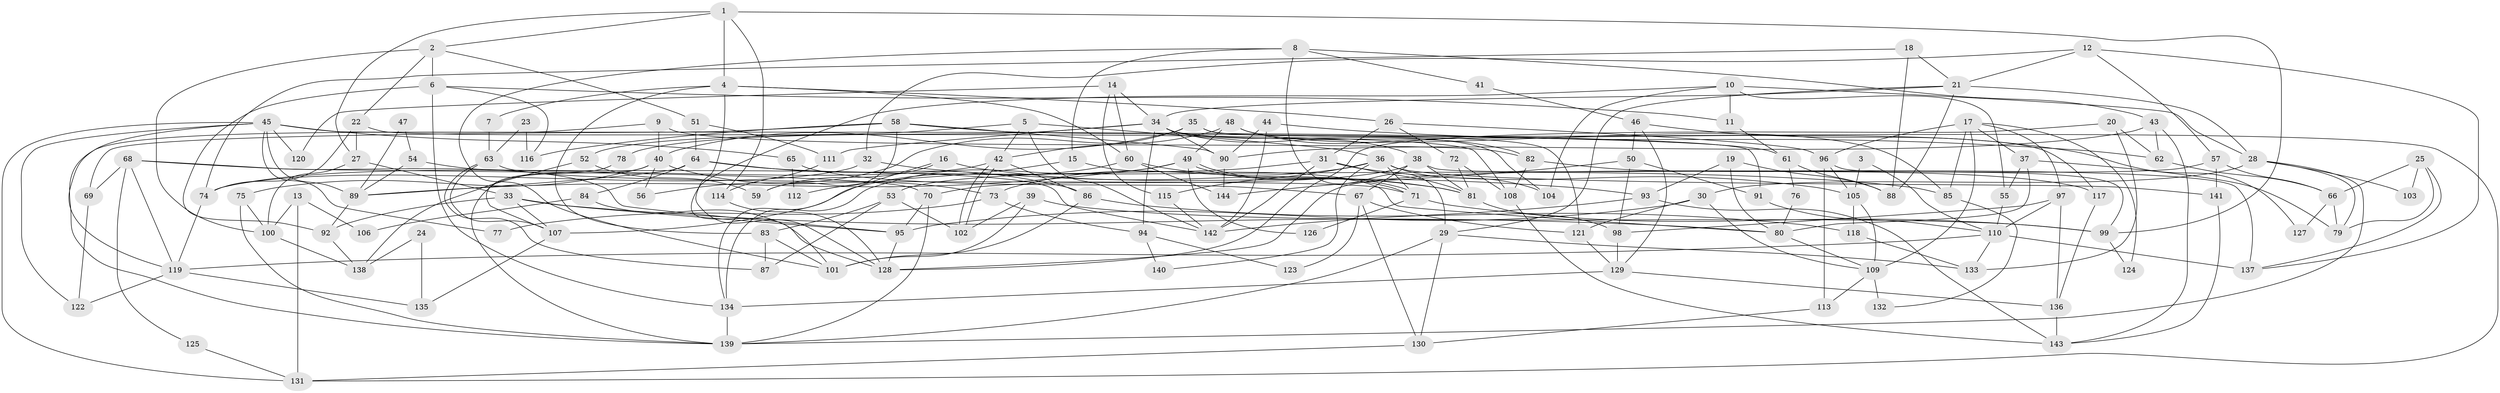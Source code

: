 // Generated by graph-tools (version 1.1) at 2025/14/03/09/25 04:14:53]
// undirected, 144 vertices, 288 edges
graph export_dot {
graph [start="1"]
  node [color=gray90,style=filled];
  1;
  2;
  3;
  4;
  5;
  6;
  7;
  8;
  9;
  10;
  11;
  12;
  13;
  14;
  15;
  16;
  17;
  18;
  19;
  20;
  21;
  22;
  23;
  24;
  25;
  26;
  27;
  28;
  29;
  30;
  31;
  32;
  33;
  34;
  35;
  36;
  37;
  38;
  39;
  40;
  41;
  42;
  43;
  44;
  45;
  46;
  47;
  48;
  49;
  50;
  51;
  52;
  53;
  54;
  55;
  56;
  57;
  58;
  59;
  60;
  61;
  62;
  63;
  64;
  65;
  66;
  67;
  68;
  69;
  70;
  71;
  72;
  73;
  74;
  75;
  76;
  77;
  78;
  79;
  80;
  81;
  82;
  83;
  84;
  85;
  86;
  87;
  88;
  89;
  90;
  91;
  92;
  93;
  94;
  95;
  96;
  97;
  98;
  99;
  100;
  101;
  102;
  103;
  104;
  105;
  106;
  107;
  108;
  109;
  110;
  111;
  112;
  113;
  114;
  115;
  116;
  117;
  118;
  119;
  120;
  121;
  122;
  123;
  124;
  125;
  126;
  127;
  128;
  129;
  130;
  131;
  132;
  133;
  134;
  135;
  136;
  137;
  138;
  139;
  140;
  141;
  142;
  143;
  144;
  1 -- 4;
  1 -- 27;
  1 -- 2;
  1 -- 99;
  1 -- 114;
  2 -- 22;
  2 -- 6;
  2 -- 51;
  2 -- 100;
  3 -- 110;
  3 -- 105;
  4 -- 128;
  4 -- 83;
  4 -- 7;
  4 -- 26;
  4 -- 60;
  5 -- 36;
  5 -- 42;
  5 -- 52;
  5 -- 142;
  6 -- 92;
  6 -- 11;
  6 -- 116;
  6 -- 134;
  7 -- 63;
  8 -- 101;
  8 -- 29;
  8 -- 15;
  8 -- 41;
  8 -- 43;
  9 -- 139;
  9 -- 82;
  9 -- 40;
  10 -- 104;
  10 -- 28;
  10 -- 11;
  10 -- 55;
  10 -- 101;
  11 -- 61;
  12 -- 21;
  12 -- 137;
  12 -- 32;
  12 -- 57;
  13 -- 131;
  13 -- 100;
  13 -- 106;
  14 -- 34;
  14 -- 60;
  14 -- 115;
  14 -- 120;
  15 -- 80;
  15 -- 112;
  16 -- 134;
  16 -- 81;
  16 -- 59;
  17 -- 109;
  17 -- 96;
  17 -- 37;
  17 -- 85;
  17 -- 97;
  17 -- 124;
  18 -- 74;
  18 -- 21;
  18 -- 88;
  19 -- 93;
  19 -- 80;
  19 -- 88;
  20 -- 128;
  20 -- 133;
  20 -- 62;
  21 -- 88;
  21 -- 28;
  21 -- 29;
  21 -- 34;
  22 -- 74;
  22 -- 108;
  22 -- 27;
  23 -- 116;
  23 -- 63;
  24 -- 138;
  24 -- 135;
  25 -- 66;
  25 -- 79;
  25 -- 103;
  25 -- 137;
  26 -- 96;
  26 -- 31;
  26 -- 72;
  27 -- 100;
  27 -- 33;
  28 -- 79;
  28 -- 139;
  28 -- 30;
  28 -- 103;
  29 -- 130;
  29 -- 133;
  29 -- 139;
  30 -- 95;
  30 -- 109;
  30 -- 121;
  31 -- 142;
  31 -- 53;
  31 -- 81;
  31 -- 105;
  32 -- 74;
  32 -- 93;
  33 -- 92;
  33 -- 80;
  33 -- 95;
  33 -- 107;
  34 -- 90;
  34 -- 38;
  34 -- 78;
  34 -- 94;
  34 -- 104;
  34 -- 111;
  34 -- 117;
  35 -- 40;
  35 -- 121;
  35 -- 42;
  35 -- 131;
  36 -- 141;
  36 -- 115;
  36 -- 71;
  36 -- 73;
  36 -- 104;
  36 -- 140;
  37 -- 55;
  37 -- 79;
  37 -- 80;
  38 -- 137;
  38 -- 67;
  38 -- 70;
  38 -- 81;
  39 -- 102;
  39 -- 99;
  39 -- 101;
  40 -- 139;
  40 -- 56;
  40 -- 73;
  40 -- 75;
  41 -- 46;
  42 -- 102;
  42 -- 102;
  42 -- 74;
  42 -- 86;
  43 -- 90;
  43 -- 62;
  43 -- 143;
  44 -- 142;
  44 -- 62;
  44 -- 90;
  45 -- 122;
  45 -- 131;
  45 -- 65;
  45 -- 77;
  45 -- 89;
  45 -- 91;
  45 -- 119;
  45 -- 120;
  46 -- 129;
  46 -- 50;
  46 -- 127;
  47 -- 89;
  47 -- 54;
  48 -- 85;
  48 -- 82;
  48 -- 49;
  48 -- 56;
  49 -- 71;
  49 -- 71;
  49 -- 89;
  49 -- 126;
  49 -- 134;
  50 -- 98;
  50 -- 91;
  50 -- 144;
  51 -- 64;
  51 -- 111;
  52 -- 59;
  52 -- 138;
  53 -- 87;
  53 -- 83;
  53 -- 102;
  54 -- 89;
  54 -- 142;
  55 -- 110;
  57 -- 128;
  57 -- 66;
  57 -- 141;
  58 -- 61;
  58 -- 90;
  58 -- 59;
  58 -- 69;
  58 -- 116;
  60 -- 81;
  60 -- 107;
  60 -- 144;
  61 -- 88;
  61 -- 76;
  62 -- 66;
  63 -- 71;
  63 -- 107;
  63 -- 87;
  64 -- 89;
  64 -- 86;
  64 -- 84;
  64 -- 85;
  65 -- 67;
  65 -- 112;
  66 -- 79;
  66 -- 127;
  67 -- 121;
  67 -- 123;
  67 -- 130;
  68 -- 95;
  68 -- 70;
  68 -- 69;
  68 -- 119;
  68 -- 125;
  69 -- 122;
  70 -- 139;
  70 -- 95;
  71 -- 99;
  71 -- 126;
  72 -- 81;
  72 -- 108;
  73 -- 77;
  73 -- 94;
  74 -- 119;
  75 -- 139;
  75 -- 100;
  76 -- 80;
  78 -- 107;
  80 -- 109;
  81 -- 98;
  82 -- 108;
  82 -- 117;
  83 -- 101;
  83 -- 87;
  84 -- 128;
  84 -- 106;
  85 -- 132;
  86 -- 101;
  86 -- 118;
  89 -- 92;
  90 -- 144;
  91 -- 110;
  92 -- 138;
  93 -- 143;
  93 -- 142;
  94 -- 123;
  94 -- 140;
  95 -- 128;
  96 -- 105;
  96 -- 99;
  96 -- 113;
  97 -- 110;
  97 -- 98;
  97 -- 136;
  98 -- 129;
  99 -- 124;
  100 -- 138;
  105 -- 109;
  105 -- 118;
  107 -- 135;
  108 -- 143;
  109 -- 113;
  109 -- 132;
  110 -- 119;
  110 -- 133;
  110 -- 137;
  111 -- 114;
  113 -- 130;
  114 -- 128;
  115 -- 142;
  117 -- 136;
  118 -- 133;
  119 -- 122;
  119 -- 135;
  121 -- 129;
  125 -- 131;
  129 -- 134;
  129 -- 136;
  130 -- 131;
  134 -- 139;
  136 -- 143;
  141 -- 143;
}
